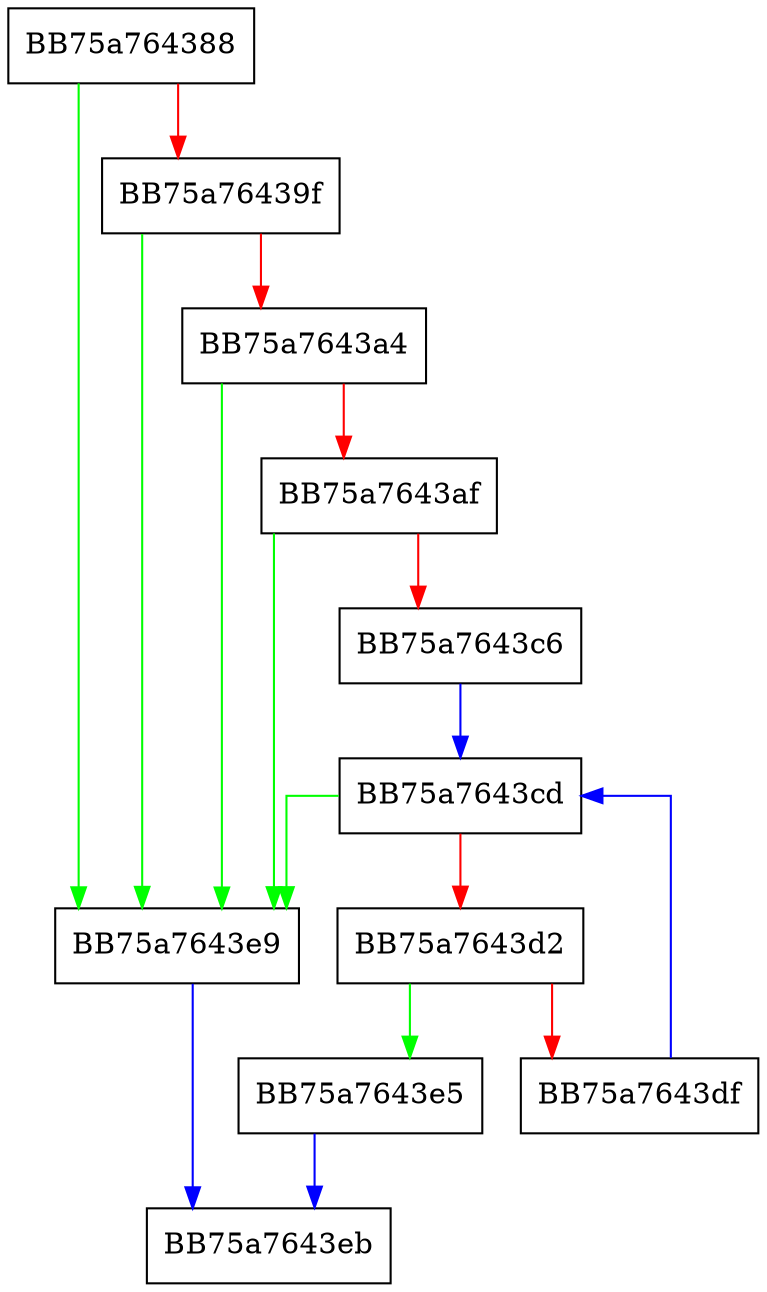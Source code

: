 digraph IsUacTriggerScript {
  node [shape="box"];
  graph [splines=ortho];
  BB75a764388 -> BB75a7643e9 [color="green"];
  BB75a764388 -> BB75a76439f [color="red"];
  BB75a76439f -> BB75a7643e9 [color="green"];
  BB75a76439f -> BB75a7643a4 [color="red"];
  BB75a7643a4 -> BB75a7643e9 [color="green"];
  BB75a7643a4 -> BB75a7643af [color="red"];
  BB75a7643af -> BB75a7643e9 [color="green"];
  BB75a7643af -> BB75a7643c6 [color="red"];
  BB75a7643c6 -> BB75a7643cd [color="blue"];
  BB75a7643cd -> BB75a7643e9 [color="green"];
  BB75a7643cd -> BB75a7643d2 [color="red"];
  BB75a7643d2 -> BB75a7643e5 [color="green"];
  BB75a7643d2 -> BB75a7643df [color="red"];
  BB75a7643df -> BB75a7643cd [color="blue"];
  BB75a7643e5 -> BB75a7643eb [color="blue"];
  BB75a7643e9 -> BB75a7643eb [color="blue"];
}